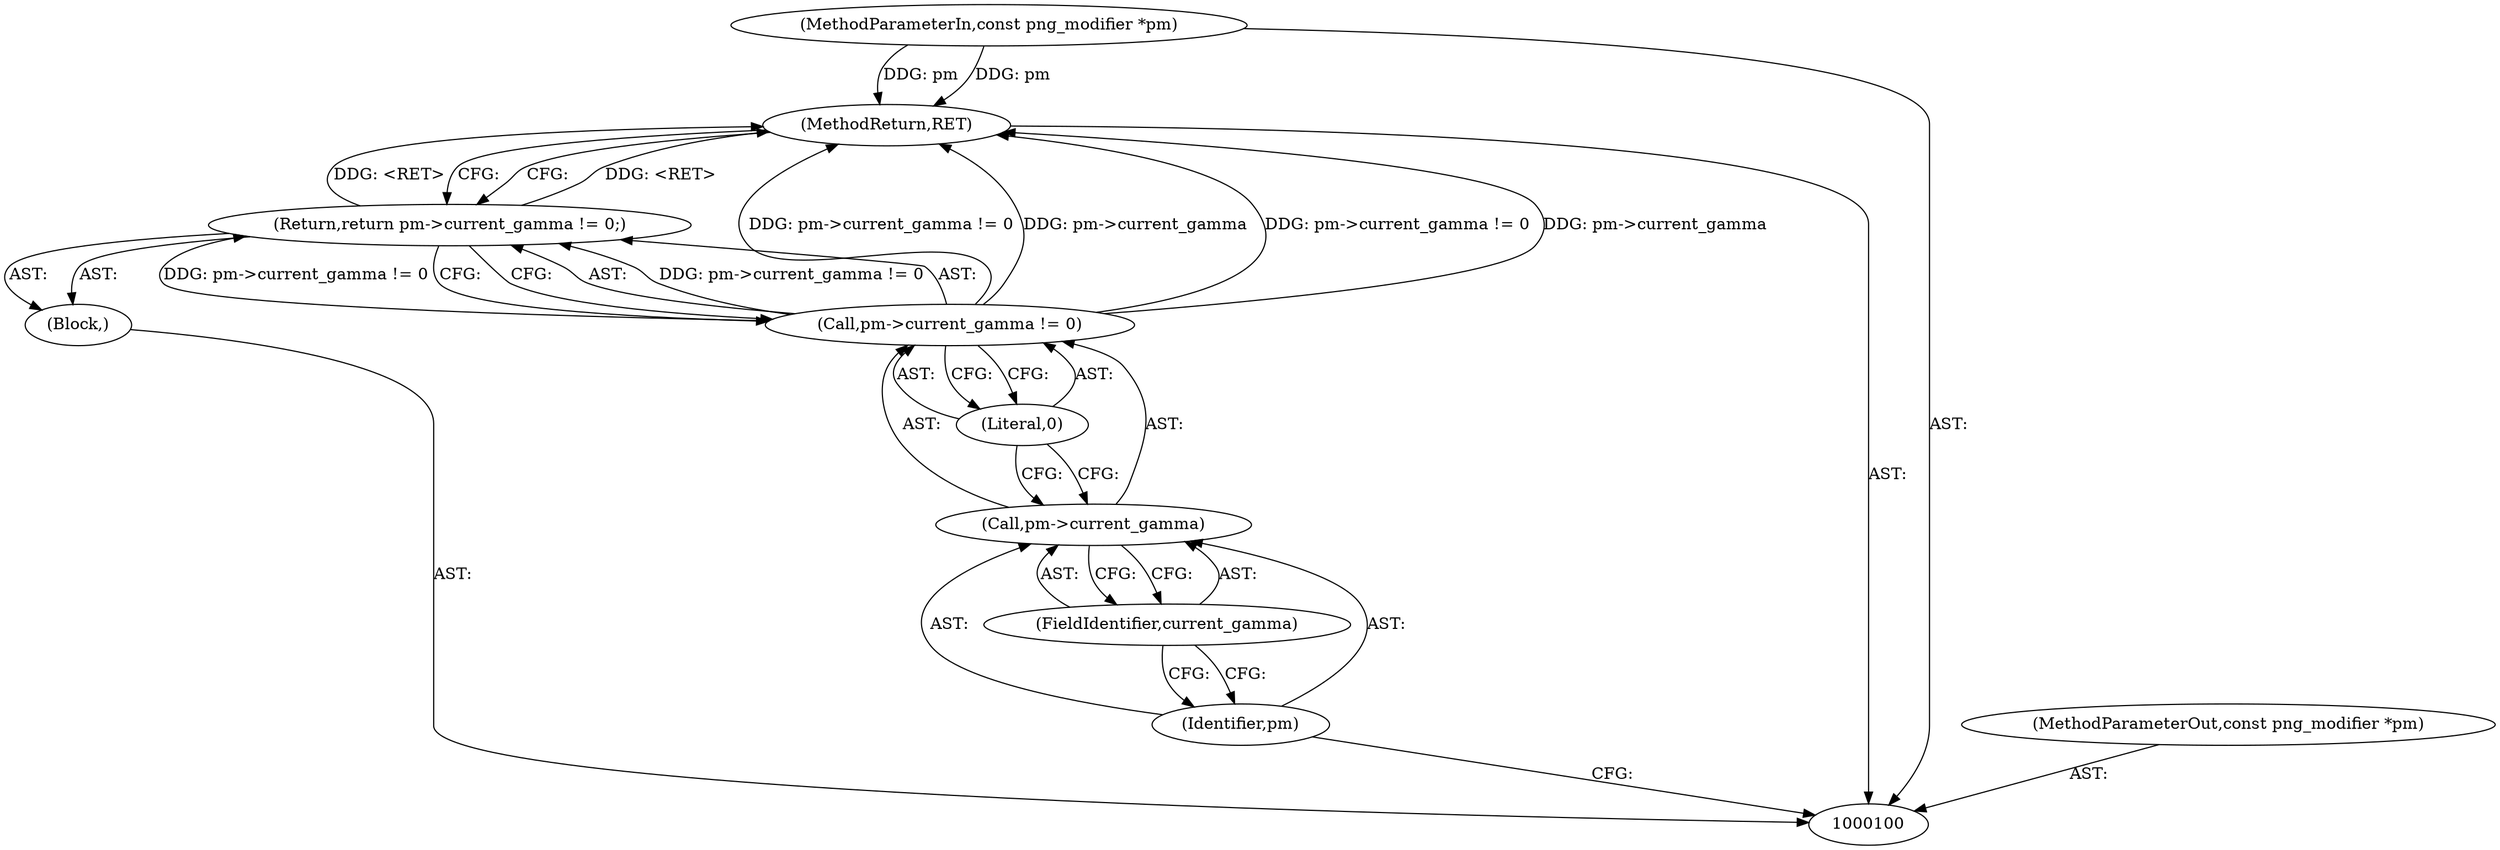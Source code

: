 digraph "0_Android_9d4853418ab2f754c2b63e091c29c5529b8b86ca_102" {
"1000109" [label="(MethodReturn,RET)"];
"1000101" [label="(MethodParameterIn,const png_modifier *pm)"];
"1000124" [label="(MethodParameterOut,const png_modifier *pm)"];
"1000102" [label="(Block,)"];
"1000104" [label="(Call,pm->current_gamma != 0)"];
"1000105" [label="(Call,pm->current_gamma)"];
"1000106" [label="(Identifier,pm)"];
"1000107" [label="(FieldIdentifier,current_gamma)"];
"1000108" [label="(Literal,0)"];
"1000103" [label="(Return,return pm->current_gamma != 0;)"];
"1000109" -> "1000100"  [label="AST: "];
"1000109" -> "1000103"  [label="CFG: "];
"1000103" -> "1000109"  [label="DDG: <RET>"];
"1000104" -> "1000109"  [label="DDG: pm->current_gamma != 0"];
"1000104" -> "1000109"  [label="DDG: pm->current_gamma"];
"1000101" -> "1000109"  [label="DDG: pm"];
"1000101" -> "1000100"  [label="AST: "];
"1000101" -> "1000109"  [label="DDG: pm"];
"1000124" -> "1000100"  [label="AST: "];
"1000102" -> "1000100"  [label="AST: "];
"1000103" -> "1000102"  [label="AST: "];
"1000104" -> "1000103"  [label="AST: "];
"1000104" -> "1000108"  [label="CFG: "];
"1000105" -> "1000104"  [label="AST: "];
"1000108" -> "1000104"  [label="AST: "];
"1000103" -> "1000104"  [label="CFG: "];
"1000104" -> "1000109"  [label="DDG: pm->current_gamma != 0"];
"1000104" -> "1000109"  [label="DDG: pm->current_gamma"];
"1000104" -> "1000103"  [label="DDG: pm->current_gamma != 0"];
"1000105" -> "1000104"  [label="AST: "];
"1000105" -> "1000107"  [label="CFG: "];
"1000106" -> "1000105"  [label="AST: "];
"1000107" -> "1000105"  [label="AST: "];
"1000108" -> "1000105"  [label="CFG: "];
"1000106" -> "1000105"  [label="AST: "];
"1000106" -> "1000100"  [label="CFG: "];
"1000107" -> "1000106"  [label="CFG: "];
"1000107" -> "1000105"  [label="AST: "];
"1000107" -> "1000106"  [label="CFG: "];
"1000105" -> "1000107"  [label="CFG: "];
"1000108" -> "1000104"  [label="AST: "];
"1000108" -> "1000105"  [label="CFG: "];
"1000104" -> "1000108"  [label="CFG: "];
"1000103" -> "1000102"  [label="AST: "];
"1000103" -> "1000104"  [label="CFG: "];
"1000104" -> "1000103"  [label="AST: "];
"1000109" -> "1000103"  [label="CFG: "];
"1000103" -> "1000109"  [label="DDG: <RET>"];
"1000104" -> "1000103"  [label="DDG: pm->current_gamma != 0"];
}
